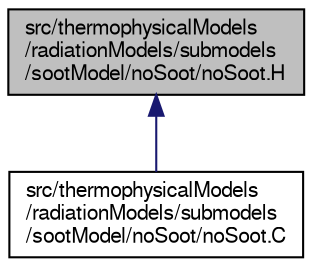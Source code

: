 digraph "src/thermophysicalModels/radiationModels/submodels/sootModel/noSoot/noSoot.H"
{
  bgcolor="transparent";
  edge [fontname="FreeSans",fontsize="10",labelfontname="FreeSans",labelfontsize="10"];
  node [fontname="FreeSans",fontsize="10",shape=record];
  Node301 [label="src/thermophysicalModels\l/radiationModels/submodels\l/sootModel/noSoot/noSoot.H",height=0.2,width=0.4,color="black", fillcolor="grey75", style="filled", fontcolor="black"];
  Node301 -> Node302 [dir="back",color="midnightblue",fontsize="10",style="solid",fontname="FreeSans"];
  Node302 [label="src/thermophysicalModels\l/radiationModels/submodels\l/sootModel/noSoot/noSoot.C",height=0.2,width=0.4,color="black",URL="$a16094.html"];
}
